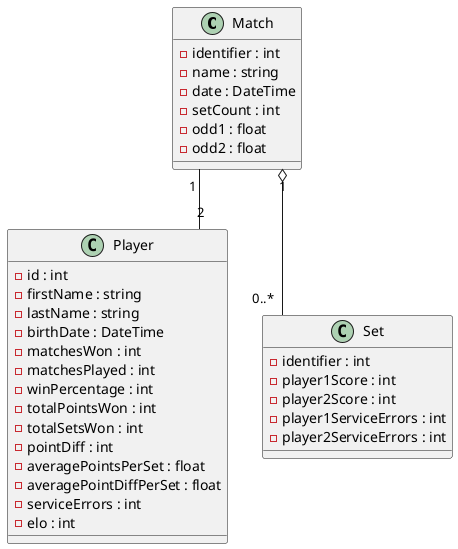 @startuml TdtEnTDD
skinparam linetype ortho

'Relations :
'Un match a deux joueurs
Match "1" -- "2" Player
'Un match a de zéro à sept sets
Match "1" o-- "0..*" Set

class Player{
    -id : int
    -firstName : string
    -lastName : string
    -birthDate : DateTime
    -matchesWon : int
    -matchesPlayed : int
    -winPercentage : int
    -totalPointsWon : int
    -totalSetsWon : int
    -pointDiff : int
    -averagePointsPerSet : float
    -averagePointDiffPerSet : float
    -serviceErrors : int
    -elo : int
}

class Match{
    -identifier : int
    -name : string
    -date : DateTime
    -setCount : int
    -odd1 : float
    -odd2 : float
}

class Set{
    -identifier : int
    -player1Score : int
    -player2Score : int
    -player1ServiceErrors : int
    -player2ServiceErrors : int
}

@enduml